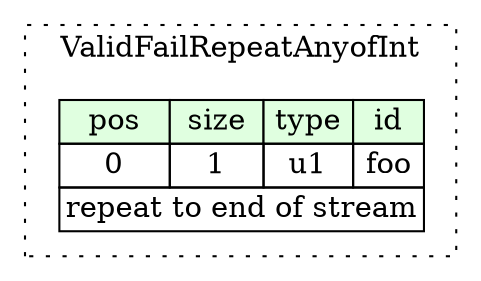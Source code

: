digraph {
	rankdir=LR;
	node [shape=plaintext];
	subgraph cluster__valid_fail_repeat_anyof_int {
		label="ValidFailRepeatAnyofInt";
		graph[style=dotted];

		valid_fail_repeat_anyof_int__seq [label=<<TABLE BORDER="0" CELLBORDER="1" CELLSPACING="0">
			<TR><TD BGCOLOR="#E0FFE0">pos</TD><TD BGCOLOR="#E0FFE0">size</TD><TD BGCOLOR="#E0FFE0">type</TD><TD BGCOLOR="#E0FFE0">id</TD></TR>
			<TR><TD PORT="foo_pos">0</TD><TD PORT="foo_size">1</TD><TD>u1</TD><TD PORT="foo_type">foo</TD></TR>
			<TR><TD COLSPAN="4" PORT="foo__repeat">repeat to end of stream</TD></TR>
		</TABLE>>];
	}
}
